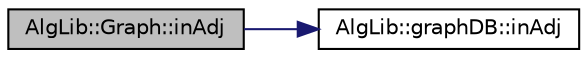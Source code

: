 digraph "AlgLib::Graph::inAdj"
{
  edge [fontname="Helvetica",fontsize="10",labelfontname="Helvetica",labelfontsize="10"];
  node [fontname="Helvetica",fontsize="10",shape=record];
  rankdir="LR";
  Node1 [label="AlgLib::Graph::inAdj",height=0.2,width=0.4,color="black", fillcolor="grey75", style="filled", fontcolor="black"];
  Node1 -> Node2 [color="midnightblue",fontsize="10",style="solid",fontname="Helvetica"];
  Node2 [label="AlgLib::graphDB::inAdj",height=0.2,width=0.4,color="black", fillcolor="white", style="filled",URL="$class_alg_lib_1_1graph_d_b.html#abf67bacae3ae1faa4a9d5260f52ab1ca"];
}
